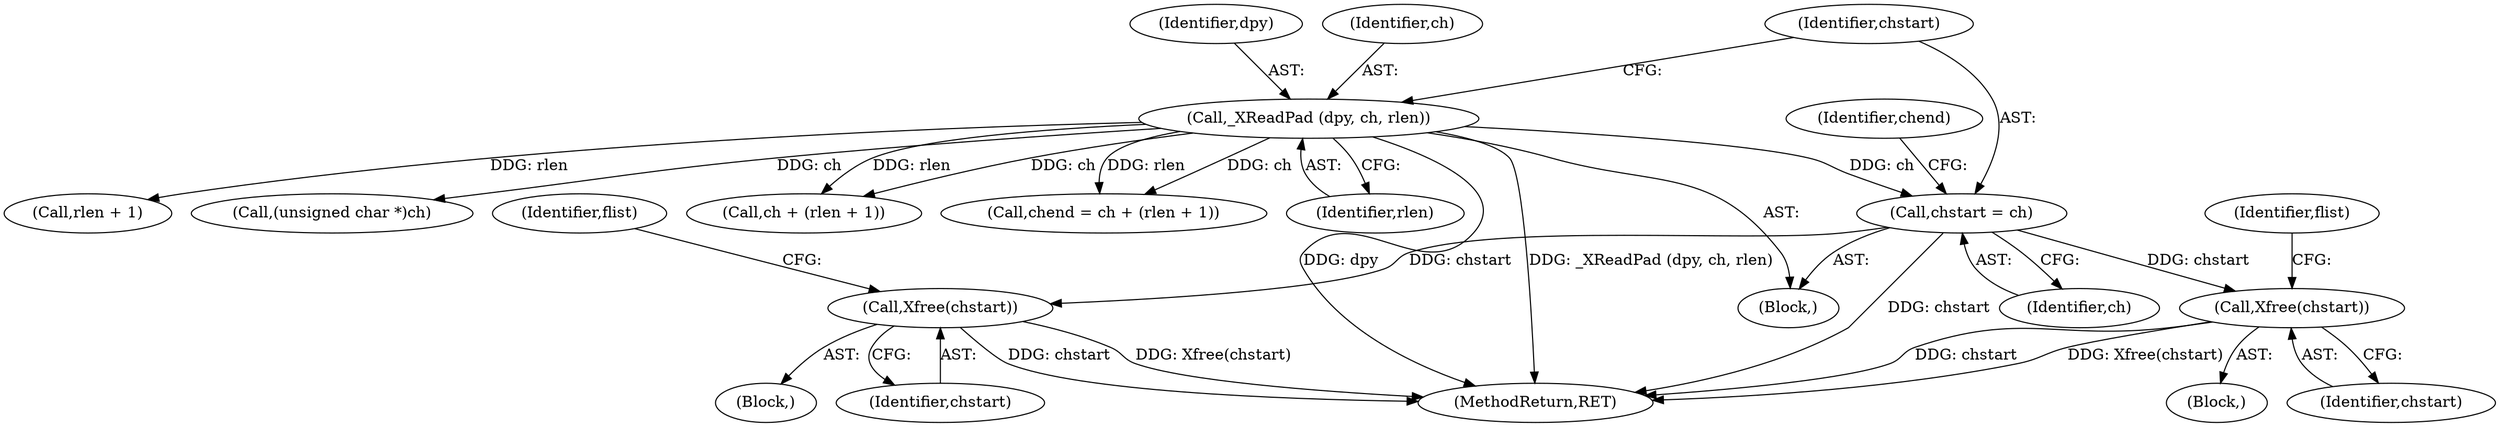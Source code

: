 digraph "0_libx11_b469da1430cdcee06e31c6251b83aede072a1ff0@pointer" {
"1000280" [label="(Call,chstart = ch)"];
"1000276" [label="(Call,_XReadPad (dpy, ch, rlen))"];
"1000350" [label="(Call,Xfree(chstart))"];
"1000363" [label="(Call,Xfree(chstart))"];
"1000362" [label="(Block,)"];
"1000279" [label="(Identifier,rlen)"];
"1000366" [label="(Identifier,flist)"];
"1000285" [label="(Call,ch + (rlen + 1))"];
"1000283" [label="(Call,chend = ch + (rlen + 1))"];
"1000376" [label="(MethodReturn,RET)"];
"1000281" [label="(Identifier,chstart)"];
"1000276" [label="(Call,_XReadPad (dpy, ch, rlen))"];
"1000198" [label="(Block,)"];
"1000287" [label="(Call,rlen + 1)"];
"1000282" [label="(Identifier,ch)"];
"1000293" [label="(Call,(unsigned char *)ch)"];
"1000277" [label="(Identifier,dpy)"];
"1000364" [label="(Identifier,chstart)"];
"1000363" [label="(Call,Xfree(chstart))"];
"1000349" [label="(Block,)"];
"1000353" [label="(Identifier,flist)"];
"1000280" [label="(Call,chstart = ch)"];
"1000351" [label="(Identifier,chstart)"];
"1000350" [label="(Call,Xfree(chstart))"];
"1000284" [label="(Identifier,chend)"];
"1000278" [label="(Identifier,ch)"];
"1000280" -> "1000198"  [label="AST: "];
"1000280" -> "1000282"  [label="CFG: "];
"1000281" -> "1000280"  [label="AST: "];
"1000282" -> "1000280"  [label="AST: "];
"1000284" -> "1000280"  [label="CFG: "];
"1000280" -> "1000376"  [label="DDG: chstart"];
"1000276" -> "1000280"  [label="DDG: ch"];
"1000280" -> "1000350"  [label="DDG: chstart"];
"1000280" -> "1000363"  [label="DDG: chstart"];
"1000276" -> "1000198"  [label="AST: "];
"1000276" -> "1000279"  [label="CFG: "];
"1000277" -> "1000276"  [label="AST: "];
"1000278" -> "1000276"  [label="AST: "];
"1000279" -> "1000276"  [label="AST: "];
"1000281" -> "1000276"  [label="CFG: "];
"1000276" -> "1000376"  [label="DDG: _XReadPad (dpy, ch, rlen)"];
"1000276" -> "1000376"  [label="DDG: dpy"];
"1000276" -> "1000283"  [label="DDG: ch"];
"1000276" -> "1000283"  [label="DDG: rlen"];
"1000276" -> "1000285"  [label="DDG: ch"];
"1000276" -> "1000285"  [label="DDG: rlen"];
"1000276" -> "1000287"  [label="DDG: rlen"];
"1000276" -> "1000293"  [label="DDG: ch"];
"1000350" -> "1000349"  [label="AST: "];
"1000350" -> "1000351"  [label="CFG: "];
"1000351" -> "1000350"  [label="AST: "];
"1000353" -> "1000350"  [label="CFG: "];
"1000350" -> "1000376"  [label="DDG: chstart"];
"1000350" -> "1000376"  [label="DDG: Xfree(chstart)"];
"1000363" -> "1000362"  [label="AST: "];
"1000363" -> "1000364"  [label="CFG: "];
"1000364" -> "1000363"  [label="AST: "];
"1000366" -> "1000363"  [label="CFG: "];
"1000363" -> "1000376"  [label="DDG: chstart"];
"1000363" -> "1000376"  [label="DDG: Xfree(chstart)"];
}
